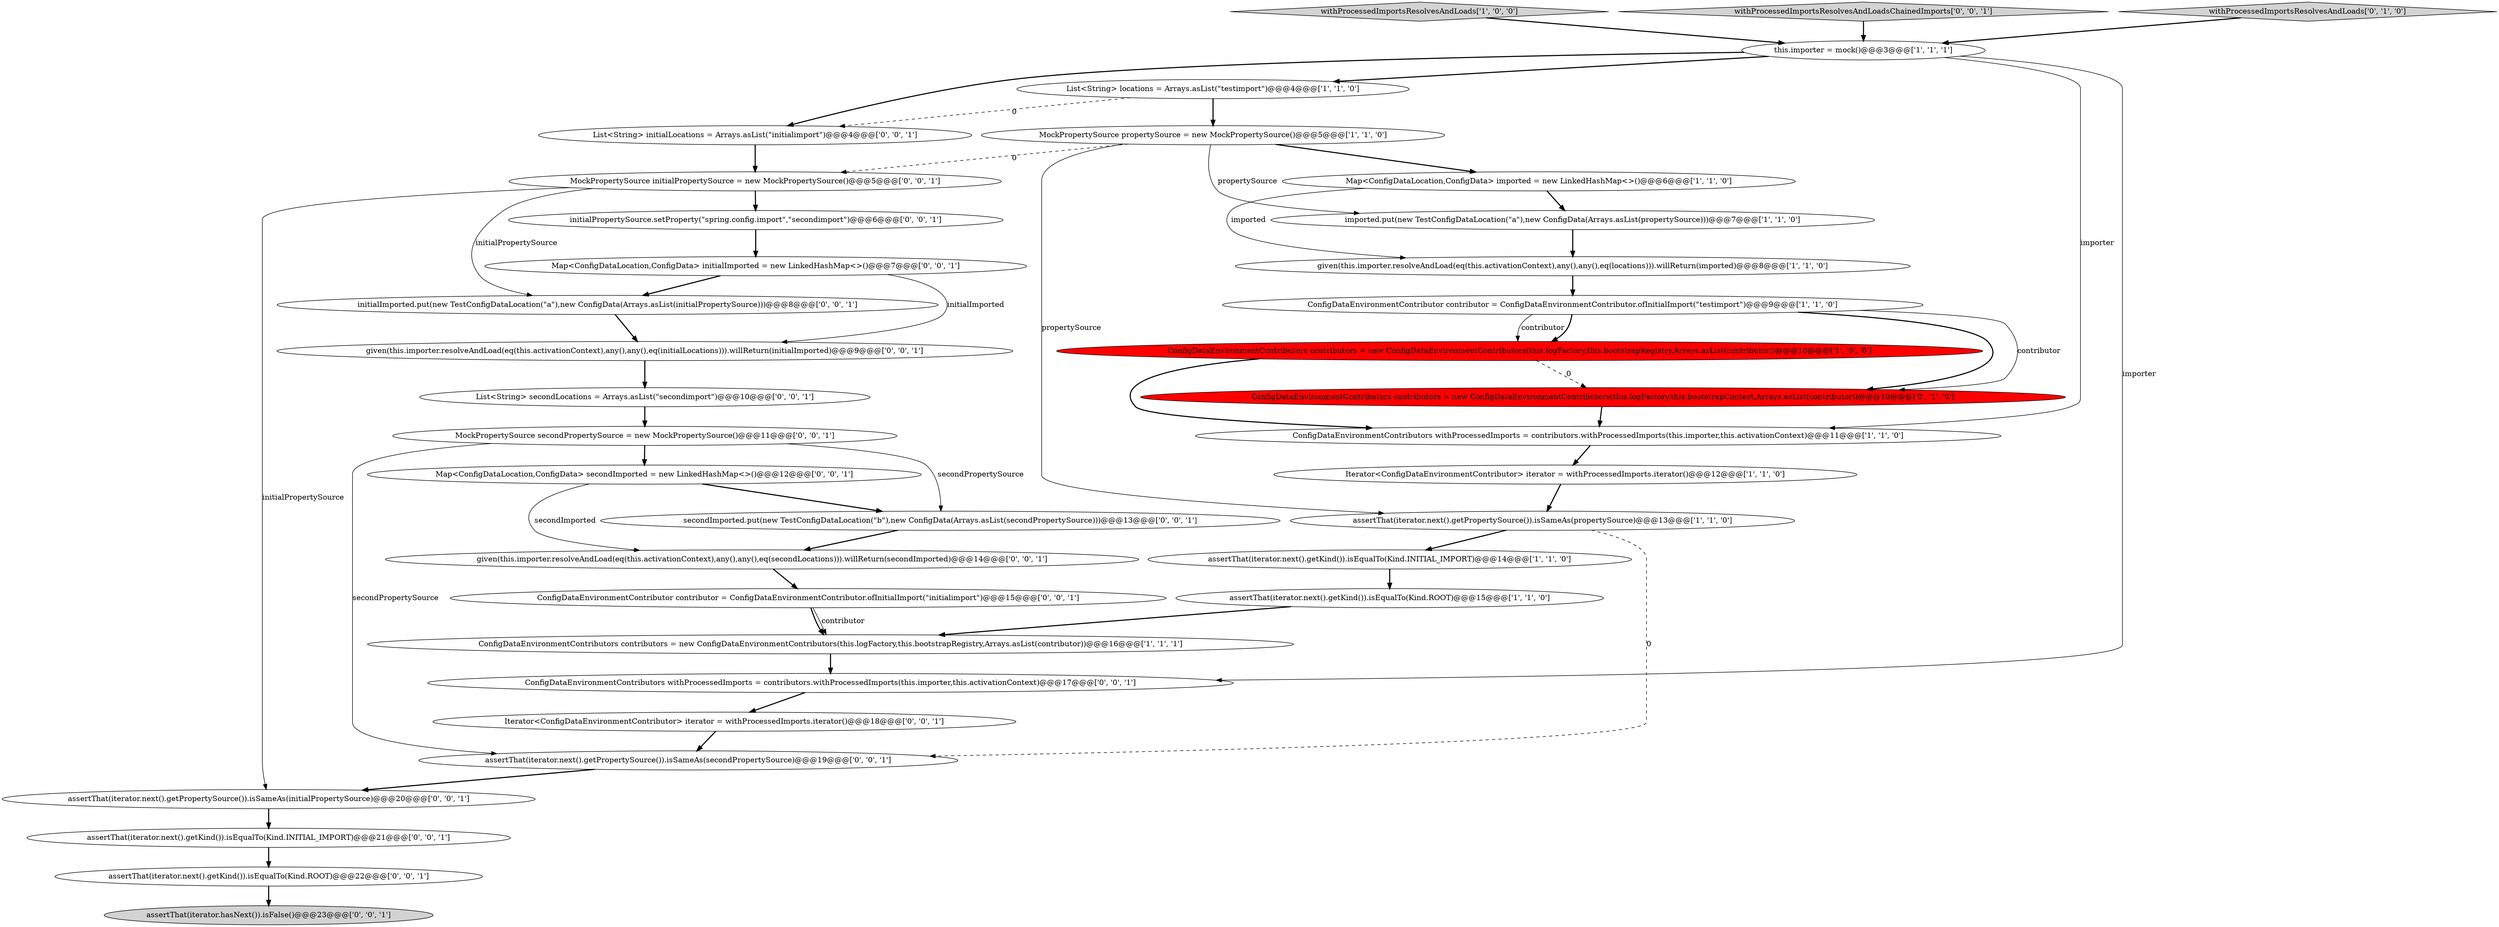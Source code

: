digraph {
9 [style = filled, label = "Iterator<ConfigDataEnvironmentContributor> iterator = withProcessedImports.iterator()@@@12@@@['1', '1', '0']", fillcolor = white, shape = ellipse image = "AAA0AAABBB1BBB"];
4 [style = filled, label = "ConfigDataEnvironmentContributors withProcessedImports = contributors.withProcessedImports(this.importer,this.activationContext)@@@11@@@['1', '1', '0']", fillcolor = white, shape = ellipse image = "AAA0AAABBB1BBB"];
34 [style = filled, label = "given(this.importer.resolveAndLoad(eq(this.activationContext),any(),any(),eq(initialLocations))).willReturn(initialImported)@@@9@@@['0', '0', '1']", fillcolor = white, shape = ellipse image = "AAA0AAABBB3BBB"];
12 [style = filled, label = "Map<ConfigDataLocation,ConfigData> imported = new LinkedHashMap<>()@@@6@@@['1', '1', '0']", fillcolor = white, shape = ellipse image = "AAA0AAABBB1BBB"];
0 [style = filled, label = "assertThat(iterator.next().getKind()).isEqualTo(Kind.ROOT)@@@15@@@['1', '1', '0']", fillcolor = white, shape = ellipse image = "AAA0AAABBB1BBB"];
21 [style = filled, label = "ConfigDataEnvironmentContributor contributor = ConfigDataEnvironmentContributor.ofInitialImport(\"initialimport\")@@@15@@@['0', '0', '1']", fillcolor = white, shape = ellipse image = "AAA0AAABBB3BBB"];
2 [style = filled, label = "withProcessedImportsResolvesAndLoads['1', '0', '0']", fillcolor = lightgray, shape = diamond image = "AAA0AAABBB1BBB"];
19 [style = filled, label = "Iterator<ConfigDataEnvironmentContributor> iterator = withProcessedImports.iterator()@@@18@@@['0', '0', '1']", fillcolor = white, shape = ellipse image = "AAA0AAABBB3BBB"];
32 [style = filled, label = "initialImported.put(new TestConfigDataLocation(\"a\"),new ConfigData(Arrays.asList(initialPropertySource)))@@@8@@@['0', '0', '1']", fillcolor = white, shape = ellipse image = "AAA0AAABBB3BBB"];
31 [style = filled, label = "MockPropertySource initialPropertySource = new MockPropertySource()@@@5@@@['0', '0', '1']", fillcolor = white, shape = ellipse image = "AAA0AAABBB3BBB"];
1 [style = filled, label = "ConfigDataEnvironmentContributor contributor = ConfigDataEnvironmentContributor.ofInitialImport(\"testimport\")@@@9@@@['1', '1', '0']", fillcolor = white, shape = ellipse image = "AAA0AAABBB1BBB"];
24 [style = filled, label = "MockPropertySource secondPropertySource = new MockPropertySource()@@@11@@@['0', '0', '1']", fillcolor = white, shape = ellipse image = "AAA0AAABBB3BBB"];
29 [style = filled, label = "ConfigDataEnvironmentContributors withProcessedImports = contributors.withProcessedImports(this.importer,this.activationContext)@@@17@@@['0', '0', '1']", fillcolor = white, shape = ellipse image = "AAA0AAABBB3BBB"];
26 [style = filled, label = "List<String> secondLocations = Arrays.asList(\"secondimport\")@@@10@@@['0', '0', '1']", fillcolor = white, shape = ellipse image = "AAA0AAABBB3BBB"];
20 [style = filled, label = "given(this.importer.resolveAndLoad(eq(this.activationContext),any(),any(),eq(secondLocations))).willReturn(secondImported)@@@14@@@['0', '0', '1']", fillcolor = white, shape = ellipse image = "AAA0AAABBB3BBB"];
13 [style = filled, label = "ConfigDataEnvironmentContributors contributors = new ConfigDataEnvironmentContributors(this.logFactory,this.bootstrapRegistry,Arrays.asList(contributor))@@@10@@@['1', '0', '0']", fillcolor = red, shape = ellipse image = "AAA1AAABBB1BBB"];
10 [style = filled, label = "imported.put(new TestConfigDataLocation(\"a\"),new ConfigData(Arrays.asList(propertySource)))@@@7@@@['1', '1', '0']", fillcolor = white, shape = ellipse image = "AAA0AAABBB1BBB"];
35 [style = filled, label = "initialPropertySource.setProperty(\"spring.config.import\",\"secondimport\")@@@6@@@['0', '0', '1']", fillcolor = white, shape = ellipse image = "AAA0AAABBB3BBB"];
15 [style = filled, label = "ConfigDataEnvironmentContributors contributors = new ConfigDataEnvironmentContributors(this.logFactory,this.bootstrapContext,Arrays.asList(contributor))@@@10@@@['0', '1', '0']", fillcolor = red, shape = ellipse image = "AAA1AAABBB2BBB"];
23 [style = filled, label = "withProcessedImportsResolvesAndLoadsChainedImports['0', '0', '1']", fillcolor = lightgray, shape = diamond image = "AAA0AAABBB3BBB"];
16 [style = filled, label = "withProcessedImportsResolvesAndLoads['0', '1', '0']", fillcolor = lightgray, shape = diamond image = "AAA0AAABBB2BBB"];
8 [style = filled, label = "ConfigDataEnvironmentContributors contributors = new ConfigDataEnvironmentContributors(this.logFactory,this.bootstrapRegistry,Arrays.asList(contributor))@@@16@@@['1', '1', '1']", fillcolor = white, shape = ellipse image = "AAA0AAABBB1BBB"];
28 [style = filled, label = "assertThat(iterator.next().getPropertySource()).isSameAs(initialPropertySource)@@@20@@@['0', '0', '1']", fillcolor = white, shape = ellipse image = "AAA0AAABBB3BBB"];
36 [style = filled, label = "secondImported.put(new TestConfigDataLocation(\"b\"),new ConfigData(Arrays.asList(secondPropertySource)))@@@13@@@['0', '0', '1']", fillcolor = white, shape = ellipse image = "AAA0AAABBB3BBB"];
17 [style = filled, label = "List<String> initialLocations = Arrays.asList(\"initialimport\")@@@4@@@['0', '0', '1']", fillcolor = white, shape = ellipse image = "AAA0AAABBB3BBB"];
6 [style = filled, label = "MockPropertySource propertySource = new MockPropertySource()@@@5@@@['1', '1', '0']", fillcolor = white, shape = ellipse image = "AAA0AAABBB1BBB"];
33 [style = filled, label = "Map<ConfigDataLocation,ConfigData> secondImported = new LinkedHashMap<>()@@@12@@@['0', '0', '1']", fillcolor = white, shape = ellipse image = "AAA0AAABBB3BBB"];
14 [style = filled, label = "this.importer = mock()@@@3@@@['1', '1', '1']", fillcolor = white, shape = ellipse image = "AAA0AAABBB1BBB"];
11 [style = filled, label = "assertThat(iterator.next().getKind()).isEqualTo(Kind.INITIAL_IMPORT)@@@14@@@['1', '1', '0']", fillcolor = white, shape = ellipse image = "AAA0AAABBB1BBB"];
22 [style = filled, label = "assertThat(iterator.next().getPropertySource()).isSameAs(secondPropertySource)@@@19@@@['0', '0', '1']", fillcolor = white, shape = ellipse image = "AAA0AAABBB3BBB"];
25 [style = filled, label = "Map<ConfigDataLocation,ConfigData> initialImported = new LinkedHashMap<>()@@@7@@@['0', '0', '1']", fillcolor = white, shape = ellipse image = "AAA0AAABBB3BBB"];
30 [style = filled, label = "assertThat(iterator.next().getKind()).isEqualTo(Kind.INITIAL_IMPORT)@@@21@@@['0', '0', '1']", fillcolor = white, shape = ellipse image = "AAA0AAABBB3BBB"];
18 [style = filled, label = "assertThat(iterator.hasNext()).isFalse()@@@23@@@['0', '0', '1']", fillcolor = lightgray, shape = ellipse image = "AAA0AAABBB3BBB"];
3 [style = filled, label = "given(this.importer.resolveAndLoad(eq(this.activationContext),any(),any(),eq(locations))).willReturn(imported)@@@8@@@['1', '1', '0']", fillcolor = white, shape = ellipse image = "AAA0AAABBB1BBB"];
5 [style = filled, label = "assertThat(iterator.next().getPropertySource()).isSameAs(propertySource)@@@13@@@['1', '1', '0']", fillcolor = white, shape = ellipse image = "AAA0AAABBB1BBB"];
7 [style = filled, label = "List<String> locations = Arrays.asList(\"testimport\")@@@4@@@['1', '1', '0']", fillcolor = white, shape = ellipse image = "AAA0AAABBB1BBB"];
27 [style = filled, label = "assertThat(iterator.next().getKind()).isEqualTo(Kind.ROOT)@@@22@@@['0', '0', '1']", fillcolor = white, shape = ellipse image = "AAA0AAABBB3BBB"];
4->9 [style = bold, label=""];
1->13 [style = solid, label="contributor"];
27->18 [style = bold, label=""];
6->10 [style = solid, label="propertySource"];
12->3 [style = solid, label="imported"];
1->15 [style = solid, label="contributor"];
3->1 [style = bold, label=""];
28->30 [style = bold, label=""];
7->17 [style = dashed, label="0"];
31->32 [style = solid, label="initialPropertySource"];
1->15 [style = bold, label=""];
17->31 [style = bold, label=""];
30->27 [style = bold, label=""];
25->32 [style = bold, label=""];
21->8 [style = bold, label=""];
10->3 [style = bold, label=""];
14->17 [style = bold, label=""];
6->31 [style = dashed, label="0"];
22->28 [style = bold, label=""];
6->5 [style = solid, label="propertySource"];
32->34 [style = bold, label=""];
24->36 [style = solid, label="secondPropertySource"];
26->24 [style = bold, label=""];
13->15 [style = dashed, label="0"];
1->13 [style = bold, label=""];
36->20 [style = bold, label=""];
25->34 [style = solid, label="initialImported"];
21->8 [style = solid, label="contributor"];
14->7 [style = bold, label=""];
35->25 [style = bold, label=""];
20->21 [style = bold, label=""];
23->14 [style = bold, label=""];
14->4 [style = solid, label="importer"];
24->33 [style = bold, label=""];
31->28 [style = solid, label="initialPropertySource"];
12->10 [style = bold, label=""];
11->0 [style = bold, label=""];
31->35 [style = bold, label=""];
29->19 [style = bold, label=""];
34->26 [style = bold, label=""];
33->36 [style = bold, label=""];
2->14 [style = bold, label=""];
7->6 [style = bold, label=""];
0->8 [style = bold, label=""];
15->4 [style = bold, label=""];
9->5 [style = bold, label=""];
16->14 [style = bold, label=""];
5->11 [style = bold, label=""];
5->22 [style = dashed, label="0"];
24->22 [style = solid, label="secondPropertySource"];
14->29 [style = solid, label="importer"];
19->22 [style = bold, label=""];
8->29 [style = bold, label=""];
33->20 [style = solid, label="secondImported"];
13->4 [style = bold, label=""];
6->12 [style = bold, label=""];
}
